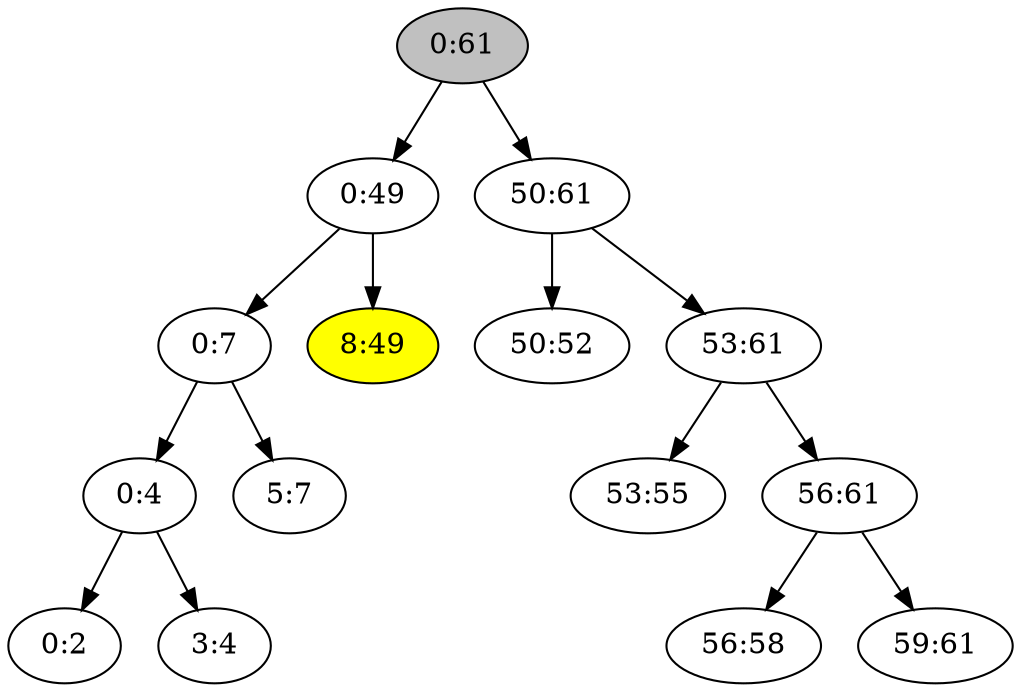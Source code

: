 digraph "big-i8:49" {

/* Nodes */

N_0_61[label="0:61"][style="filled"][fillcolor="grey"];
N_0_49[label="0:49"];
N_0_7[label="0:7"];
N_0_4[label="0:4"];
N_0_2[label="0:2"];
N_3_4[label="3:4"];
N_5_7[label="5:7"];
N_8_49[label="8:49"][style="filled"][fillcolor="yellow"];
N_50_61[label="50:61"];
N_50_52[label="50:52"];
N_53_61[label="53:61"];
N_53_55[label="53:55"];
N_56_61[label="56:61"];
N_56_58[label="56:58"];
N_59_61[label="59:61"];

/* Edges */

N_0_4 -> N_0_2;
N_0_4 -> N_3_4;
N_0_7 -> N_0_4;
N_0_7 -> N_5_7;
N_0_49 -> N_0_7;
N_0_49 -> N_8_49;
N_0_61 -> N_0_49;
N_50_61 -> N_50_52;
N_53_61 -> N_53_55;
N_56_61 -> N_56_58;
N_56_61 -> N_59_61;
N_53_61 -> N_56_61;
N_50_61 -> N_53_61;
N_0_61 -> N_50_61;
}
